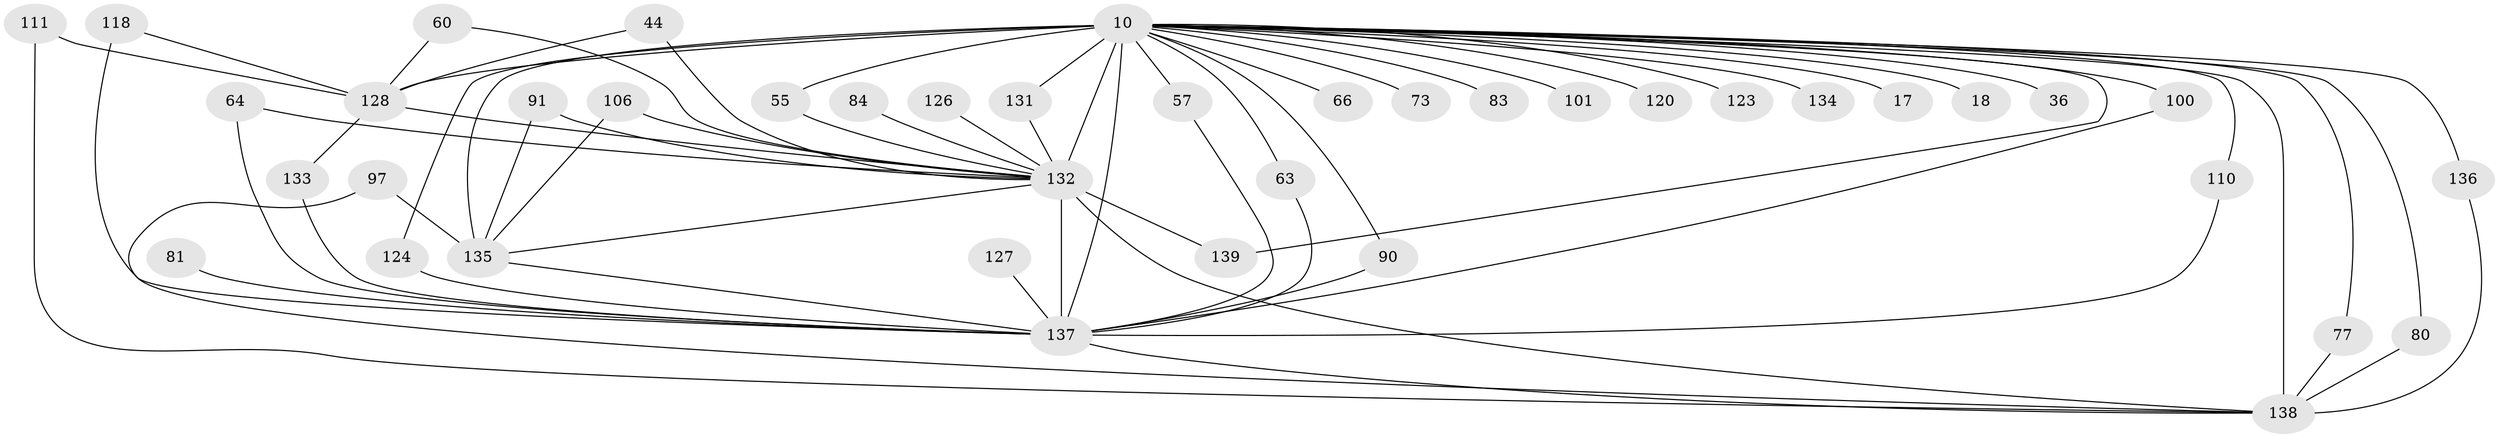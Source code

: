 // original degree distribution, {19: 0.007194244604316547, 21: 0.007194244604316547, 14: 0.007194244604316547, 40: 0.007194244604316547, 23: 0.007194244604316547, 25: 0.007194244604316547, 24: 0.007194244604316547, 29: 0.007194244604316547, 13: 0.007194244604316547, 34: 0.007194244604316547, 5: 0.04316546762589928, 6: 0.02877697841726619, 8: 0.007194244604316547, 3: 0.2014388489208633, 2: 0.5323741007194245, 7: 0.014388489208633094, 4: 0.10071942446043165}
// Generated by graph-tools (version 1.1) at 2025/49/03/04/25 21:49:22]
// undirected, 41 vertices, 67 edges
graph export_dot {
graph [start="1"]
  node [color=gray90,style=filled];
  10 [super="+6+8"];
  17;
  18;
  36;
  44;
  55;
  57 [super="+38"];
  60 [super="+23"];
  63;
  64 [super="+42"];
  66 [super="+21+59"];
  73;
  77;
  80;
  81;
  83;
  84;
  90;
  91;
  97;
  100 [super="+20"];
  101;
  106;
  110;
  111;
  118 [super="+114"];
  120;
  123;
  124 [super="+52"];
  126;
  127;
  128 [super="+34+45+46+28+119"];
  131;
  132 [super="+27+71+129+130+99"];
  133;
  134;
  135 [super="+75+70+95+88+117"];
  136;
  137 [super="+74+5+122+49+35"];
  138 [super="+108+121+9+29+51+65+98"];
  139;
  10 -- 18 [weight=2];
  10 -- 36 [weight=2];
  10 -- 55;
  10 -- 83 [weight=2];
  10 -- 110;
  10 -- 120 [weight=2];
  10 -- 131;
  10 -- 134 [weight=2];
  10 -- 138 [weight=18];
  10 -- 17 [weight=2];
  10 -- 90;
  10 -- 66 [weight=4];
  10 -- 137 [weight=14];
  10 -- 135 [weight=11];
  10 -- 128 [weight=18];
  10 -- 132 [weight=16];
  10 -- 57 [weight=2];
  10 -- 136;
  10 -- 139;
  10 -- 73 [weight=2];
  10 -- 77;
  10 -- 80;
  10 -- 100 [weight=2];
  10 -- 101;
  10 -- 123;
  10 -- 124;
  10 -- 63;
  44 -- 132;
  44 -- 128;
  55 -- 132;
  57 -- 137;
  60 -- 128;
  60 -- 132;
  63 -- 137;
  64 -- 137 [weight=5];
  64 -- 132;
  77 -- 138;
  80 -- 138;
  81 -- 137 [weight=2];
  84 -- 132 [weight=2];
  90 -- 137;
  91 -- 135;
  91 -- 132;
  97 -- 138;
  97 -- 135;
  100 -- 137;
  106 -- 135;
  106 -- 132;
  110 -- 137;
  111 -- 128;
  111 -- 138;
  118 -- 137 [weight=2];
  118 -- 128;
  124 -- 137;
  126 -- 132;
  127 -- 137 [weight=2];
  128 -- 132 [weight=2];
  128 -- 133;
  131 -- 132;
  132 -- 137 [weight=22];
  132 -- 135 [weight=2];
  132 -- 138 [weight=7];
  132 -- 139;
  133 -- 137;
  135 -- 137 [weight=3];
  136 -- 138;
  137 -- 138 [weight=4];
}
